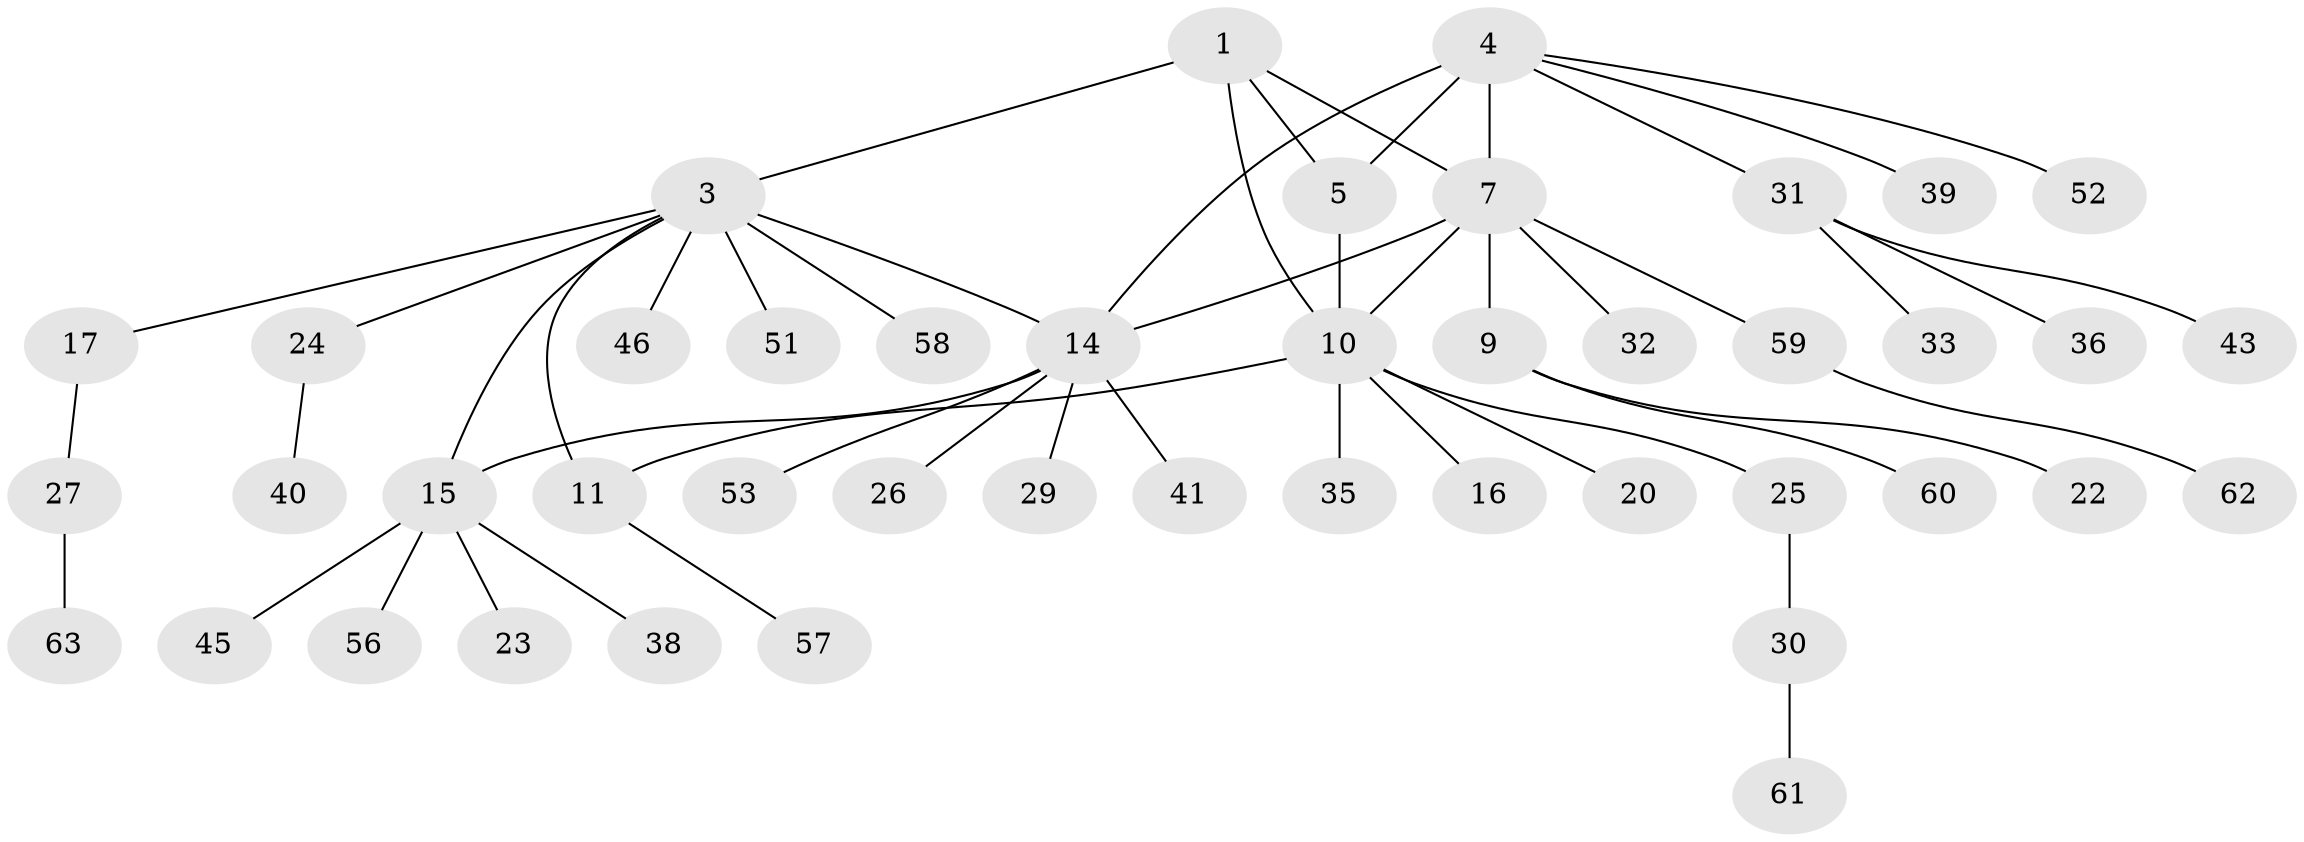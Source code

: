 // Generated by graph-tools (version 1.1) at 2025/52/02/27/25 19:52:16]
// undirected, 44 vertices, 50 edges
graph export_dot {
graph [start="1"]
  node [color=gray90,style=filled];
  1 [super="+2"];
  3 [super="+13"];
  4 [super="+6"];
  5 [super="+19"];
  7 [super="+8"];
  9 [super="+21"];
  10 [super="+12"];
  11 [super="+37"];
  14 [super="+34"];
  15 [super="+18"];
  16;
  17 [super="+54"];
  20;
  22;
  23;
  24;
  25 [super="+55"];
  26 [super="+47"];
  27 [super="+28"];
  29;
  30 [super="+48"];
  31 [super="+44"];
  32;
  33 [super="+49"];
  35 [super="+42"];
  36;
  38;
  39;
  40 [super="+50"];
  41;
  43;
  45;
  46;
  51;
  52;
  53;
  56;
  57;
  58;
  59;
  60;
  61;
  62;
  63;
  1 -- 3 [weight=2];
  1 -- 5;
  1 -- 7;
  1 -- 10;
  3 -- 24;
  3 -- 46;
  3 -- 51;
  3 -- 17;
  3 -- 58;
  3 -- 11;
  3 -- 14;
  3 -- 15;
  4 -- 5 [weight=2];
  4 -- 39;
  4 -- 7;
  4 -- 52;
  4 -- 14;
  4 -- 31;
  5 -- 10;
  7 -- 9 [weight=2];
  7 -- 10;
  7 -- 14;
  7 -- 32;
  7 -- 59;
  9 -- 60;
  9 -- 22;
  10 -- 11 [weight=2];
  10 -- 25;
  10 -- 35;
  10 -- 16;
  10 -- 20;
  11 -- 57;
  14 -- 15;
  14 -- 26;
  14 -- 29;
  14 -- 41;
  14 -- 53;
  15 -- 23;
  15 -- 38;
  15 -- 45;
  15 -- 56;
  17 -- 27;
  24 -- 40;
  25 -- 30;
  27 -- 63;
  30 -- 61;
  31 -- 33;
  31 -- 36;
  31 -- 43;
  59 -- 62;
}
